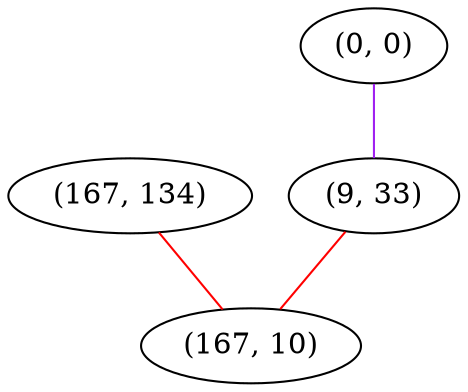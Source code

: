 graph "" {
"(167, 134)";
"(0, 0)";
"(9, 33)";
"(167, 10)";
"(167, 134)" -- "(167, 10)"  [color=red, key=0, weight=1];
"(0, 0)" -- "(9, 33)"  [color=purple, key=0, weight=4];
"(9, 33)" -- "(167, 10)"  [color=red, key=0, weight=1];
}
